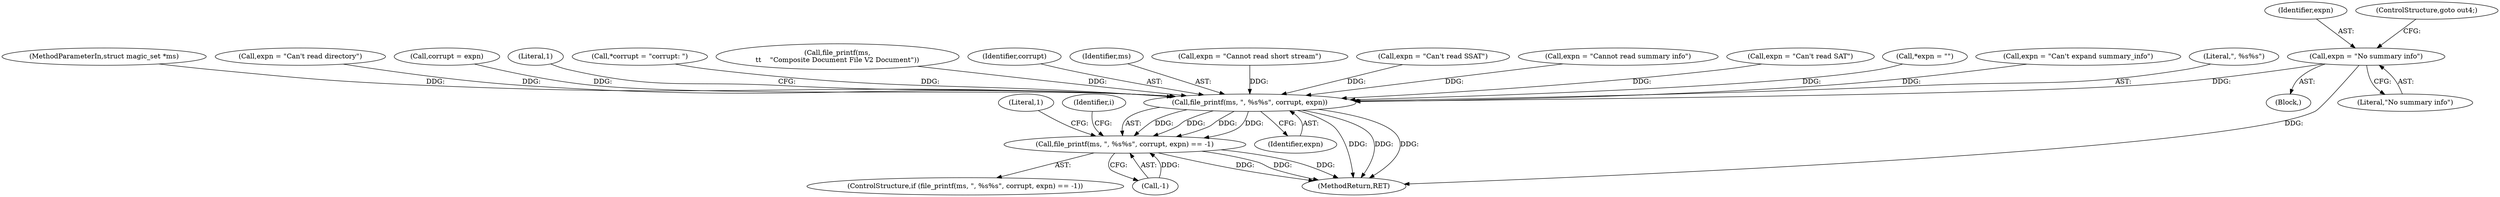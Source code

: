 digraph "0_file_6d209c1c489457397a5763bca4b28e43aac90391_2@pointer" {
"1000324" [label="(Call,expn = \"No summary info\")"];
"1000517" [label="(Call,file_printf(ms, \", %s%s\", corrupt, expn))"];
"1000516" [label="(Call,file_printf(ms, \", %s%s\", corrupt, expn) == -1)"];
"1000101" [label="(MethodParameterIn,struct magic_set *ms)"];
"1000227" [label="(Call,expn = \"Can't read directory\")"];
"1000321" [label="(Call,corrupt = expn)"];
"1000523" [label="(Literal,1)"];
"1000516" [label="(Call,file_printf(ms, \", %s%s\", corrupt, expn) == -1)"];
"1000119" [label="(Call,*corrupt = \"corrupt: \")"];
"1000325" [label="(Identifier,expn)"];
"1000515" [label="(ControlStructure,if (file_printf(ms, \", %s%s\", corrupt, expn) == -1))"];
"1000504" [label="(Call,file_printf(ms,\n\t\t    \"Composite Document File V2 Document\"))"];
"1000320" [label="(Block,)"];
"1000526" [label="(Literal,1)"];
"1000520" [label="(Identifier,corrupt)"];
"1000518" [label="(Identifier,ms)"];
"1000522" [label="(Call,-1)"];
"1000521" [label="(Identifier,expn)"];
"1000544" [label="(MethodReturn,RET)"];
"1000252" [label="(Call,expn = \"Cannot read short stream\")"];
"1000200" [label="(Call,expn = \"Can't read SSAT\")"];
"1000517" [label="(Call,file_printf(ms, \", %s%s\", corrupt, expn))"];
"1000324" [label="(Call,expn = \"No summary info\")"];
"1000326" [label="(Literal,\"No summary info\")"];
"1000329" [label="(Call,expn = \"Cannot read summary info\")"];
"1000173" [label="(Call,expn = \"Can't read SAT\")"];
"1000115" [label="(Call,*expn = \"\")"];
"1000540" [label="(Identifier,i)"];
"1000332" [label="(ControlStructure,goto out4;)"];
"1000350" [label="(Call,expn = \"Can't expand summary_info\")"];
"1000519" [label="(Literal,\", %s%s\")"];
"1000324" -> "1000320"  [label="AST: "];
"1000324" -> "1000326"  [label="CFG: "];
"1000325" -> "1000324"  [label="AST: "];
"1000326" -> "1000324"  [label="AST: "];
"1000332" -> "1000324"  [label="CFG: "];
"1000324" -> "1000544"  [label="DDG: "];
"1000324" -> "1000517"  [label="DDG: "];
"1000517" -> "1000516"  [label="AST: "];
"1000517" -> "1000521"  [label="CFG: "];
"1000518" -> "1000517"  [label="AST: "];
"1000519" -> "1000517"  [label="AST: "];
"1000520" -> "1000517"  [label="AST: "];
"1000521" -> "1000517"  [label="AST: "];
"1000523" -> "1000517"  [label="CFG: "];
"1000517" -> "1000544"  [label="DDG: "];
"1000517" -> "1000544"  [label="DDG: "];
"1000517" -> "1000544"  [label="DDG: "];
"1000517" -> "1000516"  [label="DDG: "];
"1000517" -> "1000516"  [label="DDG: "];
"1000517" -> "1000516"  [label="DDG: "];
"1000517" -> "1000516"  [label="DDG: "];
"1000504" -> "1000517"  [label="DDG: "];
"1000101" -> "1000517"  [label="DDG: "];
"1000321" -> "1000517"  [label="DDG: "];
"1000119" -> "1000517"  [label="DDG: "];
"1000200" -> "1000517"  [label="DDG: "];
"1000350" -> "1000517"  [label="DDG: "];
"1000252" -> "1000517"  [label="DDG: "];
"1000227" -> "1000517"  [label="DDG: "];
"1000329" -> "1000517"  [label="DDG: "];
"1000115" -> "1000517"  [label="DDG: "];
"1000173" -> "1000517"  [label="DDG: "];
"1000516" -> "1000515"  [label="AST: "];
"1000516" -> "1000522"  [label="CFG: "];
"1000522" -> "1000516"  [label="AST: "];
"1000526" -> "1000516"  [label="CFG: "];
"1000540" -> "1000516"  [label="CFG: "];
"1000516" -> "1000544"  [label="DDG: "];
"1000516" -> "1000544"  [label="DDG: "];
"1000516" -> "1000544"  [label="DDG: "];
"1000522" -> "1000516"  [label="DDG: "];
}
